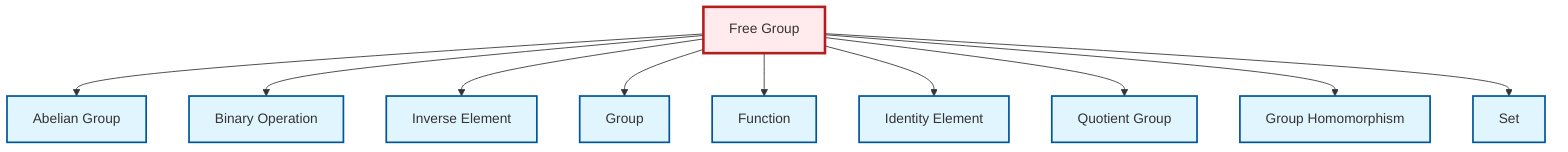 graph TD
    classDef definition fill:#e1f5fe,stroke:#01579b,stroke-width:2px
    classDef theorem fill:#f3e5f5,stroke:#4a148c,stroke-width:2px
    classDef axiom fill:#fff3e0,stroke:#e65100,stroke-width:2px
    classDef example fill:#e8f5e9,stroke:#1b5e20,stroke-width:2px
    classDef current fill:#ffebee,stroke:#b71c1c,stroke-width:3px
    def-identity-element["Identity Element"]:::definition
    def-inverse-element["Inverse Element"]:::definition
    def-homomorphism["Group Homomorphism"]:::definition
    def-set["Set"]:::definition
    def-abelian-group["Abelian Group"]:::definition
    def-quotient-group["Quotient Group"]:::definition
    def-group["Group"]:::definition
    def-free-group["Free Group"]:::definition
    def-function["Function"]:::definition
    def-binary-operation["Binary Operation"]:::definition
    def-free-group --> def-abelian-group
    def-free-group --> def-binary-operation
    def-free-group --> def-inverse-element
    def-free-group --> def-group
    def-free-group --> def-function
    def-free-group --> def-identity-element
    def-free-group --> def-quotient-group
    def-free-group --> def-homomorphism
    def-free-group --> def-set
    class def-free-group current